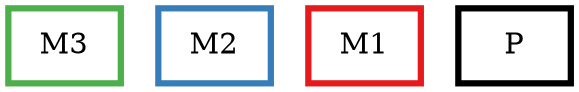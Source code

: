 digraph barS {
	{
		rank=same
	3 [shape=box,penwidth=3,colorscheme=set19,color=3,label="M3"]
	}
	{
		rank=same
		3 [shape=box,penwidth=3,colorscheme=set19,color=3,label="M3"]
		2 [shape=box,penwidth=3,colorscheme=set19,color=2,label="M2"]
		1 [shape=box,penwidth=3,colorscheme=set19,color=1,label="M1"]
		0 [shape=box,penwidth=3,colorscheme=set19,color=0,label="P"]
	}
}
